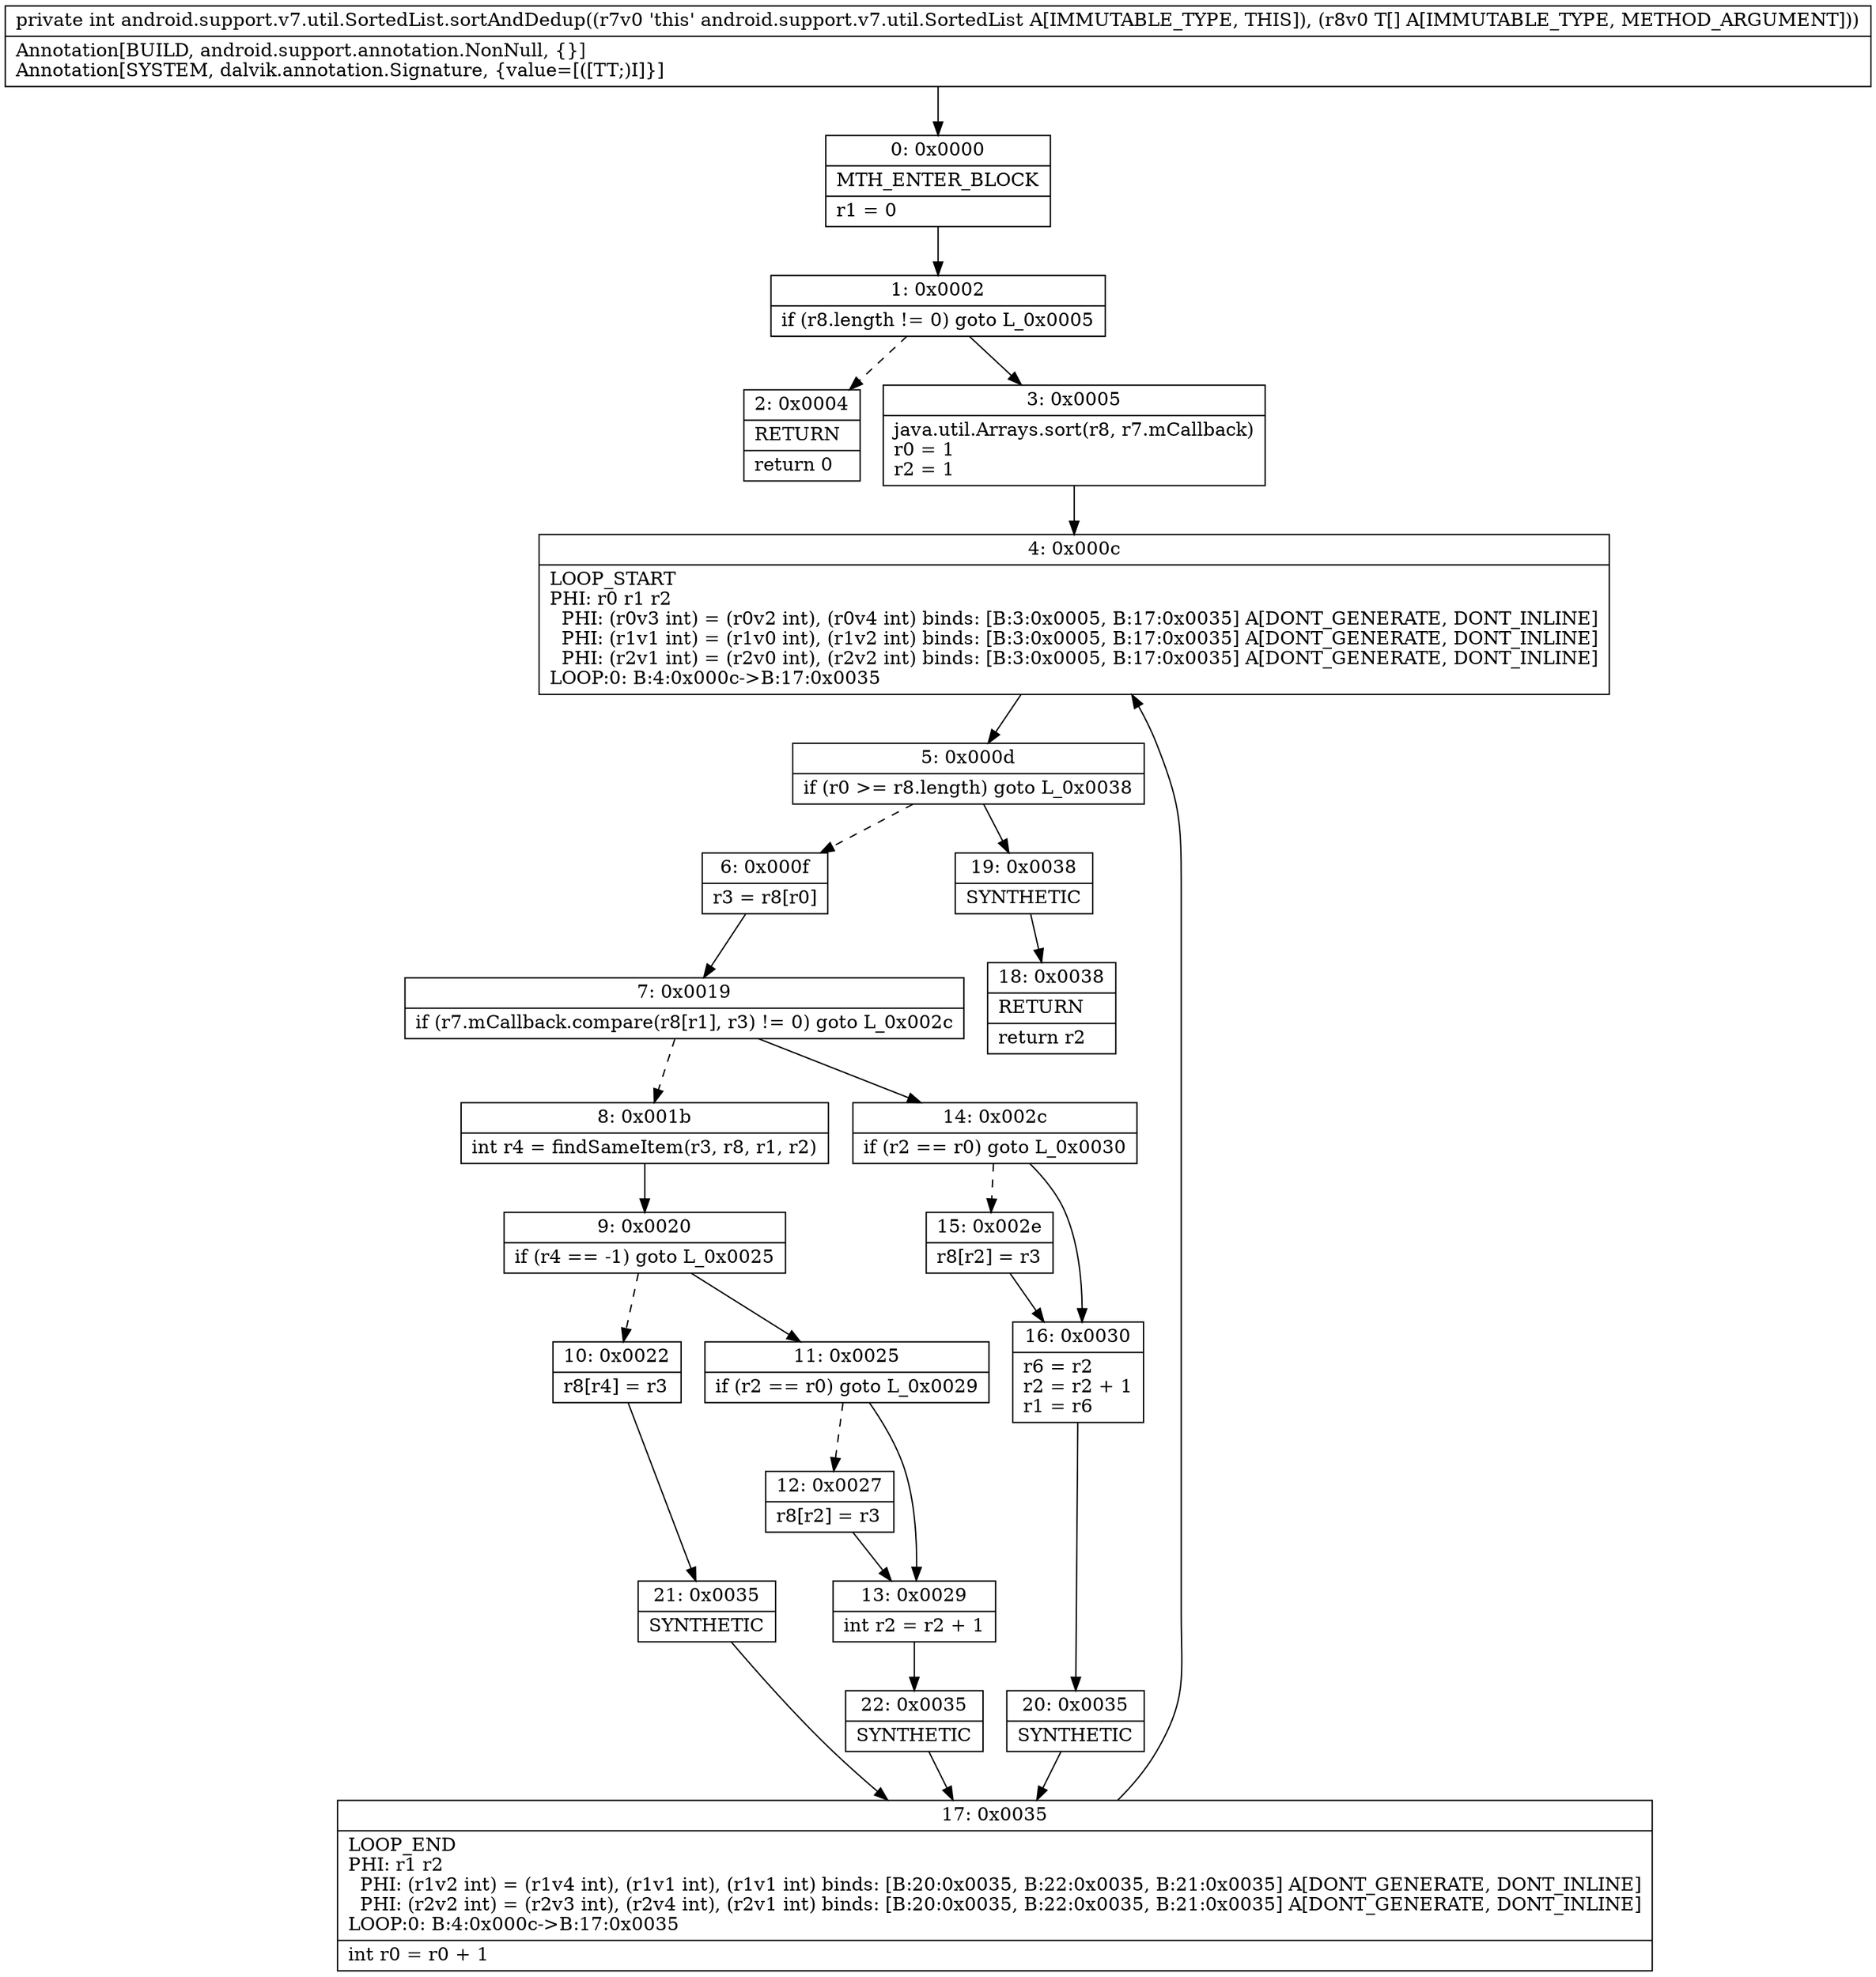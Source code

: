 digraph "CFG forandroid.support.v7.util.SortedList.sortAndDedup([Ljava\/lang\/Object;)I" {
Node_0 [shape=record,label="{0\:\ 0x0000|MTH_ENTER_BLOCK\l|r1 = 0\l}"];
Node_1 [shape=record,label="{1\:\ 0x0002|if (r8.length != 0) goto L_0x0005\l}"];
Node_2 [shape=record,label="{2\:\ 0x0004|RETURN\l|return 0\l}"];
Node_3 [shape=record,label="{3\:\ 0x0005|java.util.Arrays.sort(r8, r7.mCallback)\lr0 = 1\lr2 = 1\l}"];
Node_4 [shape=record,label="{4\:\ 0x000c|LOOP_START\lPHI: r0 r1 r2 \l  PHI: (r0v3 int) = (r0v2 int), (r0v4 int) binds: [B:3:0x0005, B:17:0x0035] A[DONT_GENERATE, DONT_INLINE]\l  PHI: (r1v1 int) = (r1v0 int), (r1v2 int) binds: [B:3:0x0005, B:17:0x0035] A[DONT_GENERATE, DONT_INLINE]\l  PHI: (r2v1 int) = (r2v0 int), (r2v2 int) binds: [B:3:0x0005, B:17:0x0035] A[DONT_GENERATE, DONT_INLINE]\lLOOP:0: B:4:0x000c\-\>B:17:0x0035\l}"];
Node_5 [shape=record,label="{5\:\ 0x000d|if (r0 \>= r8.length) goto L_0x0038\l}"];
Node_6 [shape=record,label="{6\:\ 0x000f|r3 = r8[r0]\l}"];
Node_7 [shape=record,label="{7\:\ 0x0019|if (r7.mCallback.compare(r8[r1], r3) != 0) goto L_0x002c\l}"];
Node_8 [shape=record,label="{8\:\ 0x001b|int r4 = findSameItem(r3, r8, r1, r2)\l}"];
Node_9 [shape=record,label="{9\:\ 0x0020|if (r4 == \-1) goto L_0x0025\l}"];
Node_10 [shape=record,label="{10\:\ 0x0022|r8[r4] = r3\l}"];
Node_11 [shape=record,label="{11\:\ 0x0025|if (r2 == r0) goto L_0x0029\l}"];
Node_12 [shape=record,label="{12\:\ 0x0027|r8[r2] = r3\l}"];
Node_13 [shape=record,label="{13\:\ 0x0029|int r2 = r2 + 1\l}"];
Node_14 [shape=record,label="{14\:\ 0x002c|if (r2 == r0) goto L_0x0030\l}"];
Node_15 [shape=record,label="{15\:\ 0x002e|r8[r2] = r3\l}"];
Node_16 [shape=record,label="{16\:\ 0x0030|r6 = r2\lr2 = r2 + 1\lr1 = r6\l}"];
Node_17 [shape=record,label="{17\:\ 0x0035|LOOP_END\lPHI: r1 r2 \l  PHI: (r1v2 int) = (r1v4 int), (r1v1 int), (r1v1 int) binds: [B:20:0x0035, B:22:0x0035, B:21:0x0035] A[DONT_GENERATE, DONT_INLINE]\l  PHI: (r2v2 int) = (r2v3 int), (r2v4 int), (r2v1 int) binds: [B:20:0x0035, B:22:0x0035, B:21:0x0035] A[DONT_GENERATE, DONT_INLINE]\lLOOP:0: B:4:0x000c\-\>B:17:0x0035\l|int r0 = r0 + 1\l}"];
Node_18 [shape=record,label="{18\:\ 0x0038|RETURN\l|return r2\l}"];
Node_19 [shape=record,label="{19\:\ 0x0038|SYNTHETIC\l}"];
Node_20 [shape=record,label="{20\:\ 0x0035|SYNTHETIC\l}"];
Node_21 [shape=record,label="{21\:\ 0x0035|SYNTHETIC\l}"];
Node_22 [shape=record,label="{22\:\ 0x0035|SYNTHETIC\l}"];
MethodNode[shape=record,label="{private int android.support.v7.util.SortedList.sortAndDedup((r7v0 'this' android.support.v7.util.SortedList A[IMMUTABLE_TYPE, THIS]), (r8v0 T[] A[IMMUTABLE_TYPE, METHOD_ARGUMENT]))  | Annotation[BUILD, android.support.annotation.NonNull, \{\}]\lAnnotation[SYSTEM, dalvik.annotation.Signature, \{value=[([TT;)I]\}]\l}"];
MethodNode -> Node_0;
Node_0 -> Node_1;
Node_1 -> Node_2[style=dashed];
Node_1 -> Node_3;
Node_3 -> Node_4;
Node_4 -> Node_5;
Node_5 -> Node_6[style=dashed];
Node_5 -> Node_19;
Node_6 -> Node_7;
Node_7 -> Node_8[style=dashed];
Node_7 -> Node_14;
Node_8 -> Node_9;
Node_9 -> Node_10[style=dashed];
Node_9 -> Node_11;
Node_10 -> Node_21;
Node_11 -> Node_12[style=dashed];
Node_11 -> Node_13;
Node_12 -> Node_13;
Node_13 -> Node_22;
Node_14 -> Node_15[style=dashed];
Node_14 -> Node_16;
Node_15 -> Node_16;
Node_16 -> Node_20;
Node_17 -> Node_4;
Node_19 -> Node_18;
Node_20 -> Node_17;
Node_21 -> Node_17;
Node_22 -> Node_17;
}

